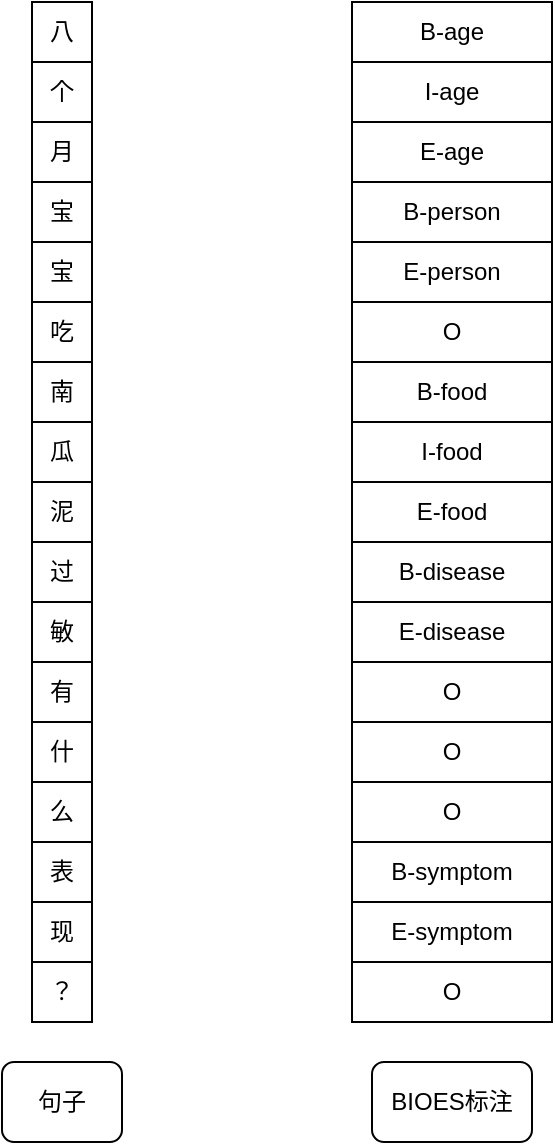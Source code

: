 <mxfile version="21.3.5" type="github">
  <diagram name="第 1 页" id="ANzjNIa2d4n2FwAmeAh-">
    <mxGraphModel dx="474" dy="650" grid="1" gridSize="10" guides="1" tooltips="1" connect="1" arrows="1" fold="1" page="1" pageScale="1" pageWidth="1169" pageHeight="827" math="0" shadow="0">
      <root>
        <mxCell id="0" />
        <mxCell id="1" parent="0" />
        <mxCell id="nxVavLcviBWLUvR2d1dI-2" value="八" style="rounded=0;whiteSpace=wrap;html=1;" vertex="1" parent="1">
          <mxGeometry x="180" y="130" width="30" height="30" as="geometry" />
        </mxCell>
        <mxCell id="nxVavLcviBWLUvR2d1dI-3" value="个" style="rounded=0;whiteSpace=wrap;html=1;" vertex="1" parent="1">
          <mxGeometry x="180" y="160" width="30" height="30" as="geometry" />
        </mxCell>
        <mxCell id="nxVavLcviBWLUvR2d1dI-4" value="月" style="rounded=0;whiteSpace=wrap;html=1;" vertex="1" parent="1">
          <mxGeometry x="180" y="190" width="30" height="30" as="geometry" />
        </mxCell>
        <mxCell id="nxVavLcviBWLUvR2d1dI-5" value="宝" style="rounded=0;whiteSpace=wrap;html=1;" vertex="1" parent="1">
          <mxGeometry x="180" y="220" width="30" height="30" as="geometry" />
        </mxCell>
        <mxCell id="nxVavLcviBWLUvR2d1dI-6" value="宝" style="rounded=0;whiteSpace=wrap;html=1;" vertex="1" parent="1">
          <mxGeometry x="180" y="250" width="30" height="30" as="geometry" />
        </mxCell>
        <mxCell id="nxVavLcviBWLUvR2d1dI-7" value="吃" style="rounded=0;whiteSpace=wrap;html=1;" vertex="1" parent="1">
          <mxGeometry x="180" y="280" width="30" height="30" as="geometry" />
        </mxCell>
        <mxCell id="nxVavLcviBWLUvR2d1dI-8" value="南" style="rounded=0;whiteSpace=wrap;html=1;" vertex="1" parent="1">
          <mxGeometry x="180" y="310" width="30" height="30" as="geometry" />
        </mxCell>
        <mxCell id="nxVavLcviBWLUvR2d1dI-9" value="瓜" style="rounded=0;whiteSpace=wrap;html=1;" vertex="1" parent="1">
          <mxGeometry x="180" y="340" width="30" height="30" as="geometry" />
        </mxCell>
        <mxCell id="nxVavLcviBWLUvR2d1dI-10" value="泥" style="rounded=0;whiteSpace=wrap;html=1;" vertex="1" parent="1">
          <mxGeometry x="180" y="370" width="30" height="30" as="geometry" />
        </mxCell>
        <mxCell id="nxVavLcviBWLUvR2d1dI-11" value="过" style="rounded=0;whiteSpace=wrap;html=1;" vertex="1" parent="1">
          <mxGeometry x="180" y="400" width="30" height="30" as="geometry" />
        </mxCell>
        <mxCell id="nxVavLcviBWLUvR2d1dI-12" value="敏" style="rounded=0;whiteSpace=wrap;html=1;" vertex="1" parent="1">
          <mxGeometry x="180" y="430" width="30" height="30" as="geometry" />
        </mxCell>
        <mxCell id="nxVavLcviBWLUvR2d1dI-13" value="有" style="rounded=0;whiteSpace=wrap;html=1;" vertex="1" parent="1">
          <mxGeometry x="180" y="460" width="30" height="30" as="geometry" />
        </mxCell>
        <mxCell id="nxVavLcviBWLUvR2d1dI-14" value="什" style="rounded=0;whiteSpace=wrap;html=1;" vertex="1" parent="1">
          <mxGeometry x="180" y="490" width="30" height="30" as="geometry" />
        </mxCell>
        <mxCell id="nxVavLcviBWLUvR2d1dI-15" value="么" style="rounded=0;whiteSpace=wrap;html=1;" vertex="1" parent="1">
          <mxGeometry x="180" y="520" width="30" height="30" as="geometry" />
        </mxCell>
        <mxCell id="nxVavLcviBWLUvR2d1dI-16" value="表" style="rounded=0;whiteSpace=wrap;html=1;" vertex="1" parent="1">
          <mxGeometry x="180" y="550" width="30" height="30" as="geometry" />
        </mxCell>
        <mxCell id="nxVavLcviBWLUvR2d1dI-17" value="现" style="rounded=0;whiteSpace=wrap;html=1;" vertex="1" parent="1">
          <mxGeometry x="180" y="580" width="30" height="30" as="geometry" />
        </mxCell>
        <mxCell id="nxVavLcviBWLUvR2d1dI-18" value="？" style="rounded=0;whiteSpace=wrap;html=1;" vertex="1" parent="1">
          <mxGeometry x="180" y="610" width="30" height="30" as="geometry" />
        </mxCell>
        <mxCell id="nxVavLcviBWLUvR2d1dI-35" value="B-age" style="rounded=0;whiteSpace=wrap;html=1;" vertex="1" parent="1">
          <mxGeometry x="340" y="130" width="100" height="30" as="geometry" />
        </mxCell>
        <mxCell id="nxVavLcviBWLUvR2d1dI-36" value="I-age" style="rounded=0;whiteSpace=wrap;html=1;" vertex="1" parent="1">
          <mxGeometry x="340" y="160" width="100" height="30" as="geometry" />
        </mxCell>
        <mxCell id="nxVavLcviBWLUvR2d1dI-37" value="E-age" style="rounded=0;whiteSpace=wrap;html=1;" vertex="1" parent="1">
          <mxGeometry x="340" y="190" width="100" height="30" as="geometry" />
        </mxCell>
        <mxCell id="nxVavLcviBWLUvR2d1dI-38" value="B-person" style="rounded=0;whiteSpace=wrap;html=1;" vertex="1" parent="1">
          <mxGeometry x="340" y="220" width="100" height="30" as="geometry" />
        </mxCell>
        <mxCell id="nxVavLcviBWLUvR2d1dI-39" value="E-person" style="rounded=0;whiteSpace=wrap;html=1;" vertex="1" parent="1">
          <mxGeometry x="340" y="250" width="100" height="30" as="geometry" />
        </mxCell>
        <mxCell id="nxVavLcviBWLUvR2d1dI-40" value="O" style="rounded=0;whiteSpace=wrap;html=1;" vertex="1" parent="1">
          <mxGeometry x="340" y="280" width="100" height="30" as="geometry" />
        </mxCell>
        <mxCell id="nxVavLcviBWLUvR2d1dI-41" value="B-food" style="rounded=0;whiteSpace=wrap;html=1;" vertex="1" parent="1">
          <mxGeometry x="340" y="310" width="100" height="30" as="geometry" />
        </mxCell>
        <mxCell id="nxVavLcviBWLUvR2d1dI-42" value="I-food" style="rounded=0;whiteSpace=wrap;html=1;" vertex="1" parent="1">
          <mxGeometry x="340" y="340" width="100" height="30" as="geometry" />
        </mxCell>
        <mxCell id="nxVavLcviBWLUvR2d1dI-43" value="E-food" style="rounded=0;whiteSpace=wrap;html=1;" vertex="1" parent="1">
          <mxGeometry x="340" y="370" width="100" height="30" as="geometry" />
        </mxCell>
        <mxCell id="nxVavLcviBWLUvR2d1dI-44" value="B-disease" style="rounded=0;whiteSpace=wrap;html=1;" vertex="1" parent="1">
          <mxGeometry x="340" y="400" width="100" height="30" as="geometry" />
        </mxCell>
        <mxCell id="nxVavLcviBWLUvR2d1dI-45" value="E-disease" style="rounded=0;whiteSpace=wrap;html=1;" vertex="1" parent="1">
          <mxGeometry x="340" y="430" width="100" height="30" as="geometry" />
        </mxCell>
        <mxCell id="nxVavLcviBWLUvR2d1dI-46" value="O" style="rounded=0;whiteSpace=wrap;html=1;" vertex="1" parent="1">
          <mxGeometry x="340" y="460" width="100" height="30" as="geometry" />
        </mxCell>
        <mxCell id="nxVavLcviBWLUvR2d1dI-47" value="O" style="rounded=0;whiteSpace=wrap;html=1;" vertex="1" parent="1">
          <mxGeometry x="340" y="490" width="100" height="30" as="geometry" />
        </mxCell>
        <mxCell id="nxVavLcviBWLUvR2d1dI-48" value="O" style="rounded=0;whiteSpace=wrap;html=1;" vertex="1" parent="1">
          <mxGeometry x="340" y="520" width="100" height="30" as="geometry" />
        </mxCell>
        <mxCell id="nxVavLcviBWLUvR2d1dI-49" value="B-symptom" style="rounded=0;whiteSpace=wrap;html=1;" vertex="1" parent="1">
          <mxGeometry x="340" y="550" width="100" height="30" as="geometry" />
        </mxCell>
        <mxCell id="nxVavLcviBWLUvR2d1dI-50" value="E-symptom" style="rounded=0;whiteSpace=wrap;html=1;" vertex="1" parent="1">
          <mxGeometry x="340" y="580" width="100" height="30" as="geometry" />
        </mxCell>
        <mxCell id="nxVavLcviBWLUvR2d1dI-51" value="O" style="rounded=0;whiteSpace=wrap;html=1;" vertex="1" parent="1">
          <mxGeometry x="340" y="610" width="100" height="30" as="geometry" />
        </mxCell>
        <mxCell id="nxVavLcviBWLUvR2d1dI-52" value="句子" style="rounded=1;whiteSpace=wrap;html=1;" vertex="1" parent="1">
          <mxGeometry x="165" y="660" width="60" height="40" as="geometry" />
        </mxCell>
        <mxCell id="nxVavLcviBWLUvR2d1dI-53" value="BIOES标注" style="rounded=1;whiteSpace=wrap;html=1;" vertex="1" parent="1">
          <mxGeometry x="350" y="660" width="80" height="40" as="geometry" />
        </mxCell>
      </root>
    </mxGraphModel>
  </diagram>
</mxfile>
